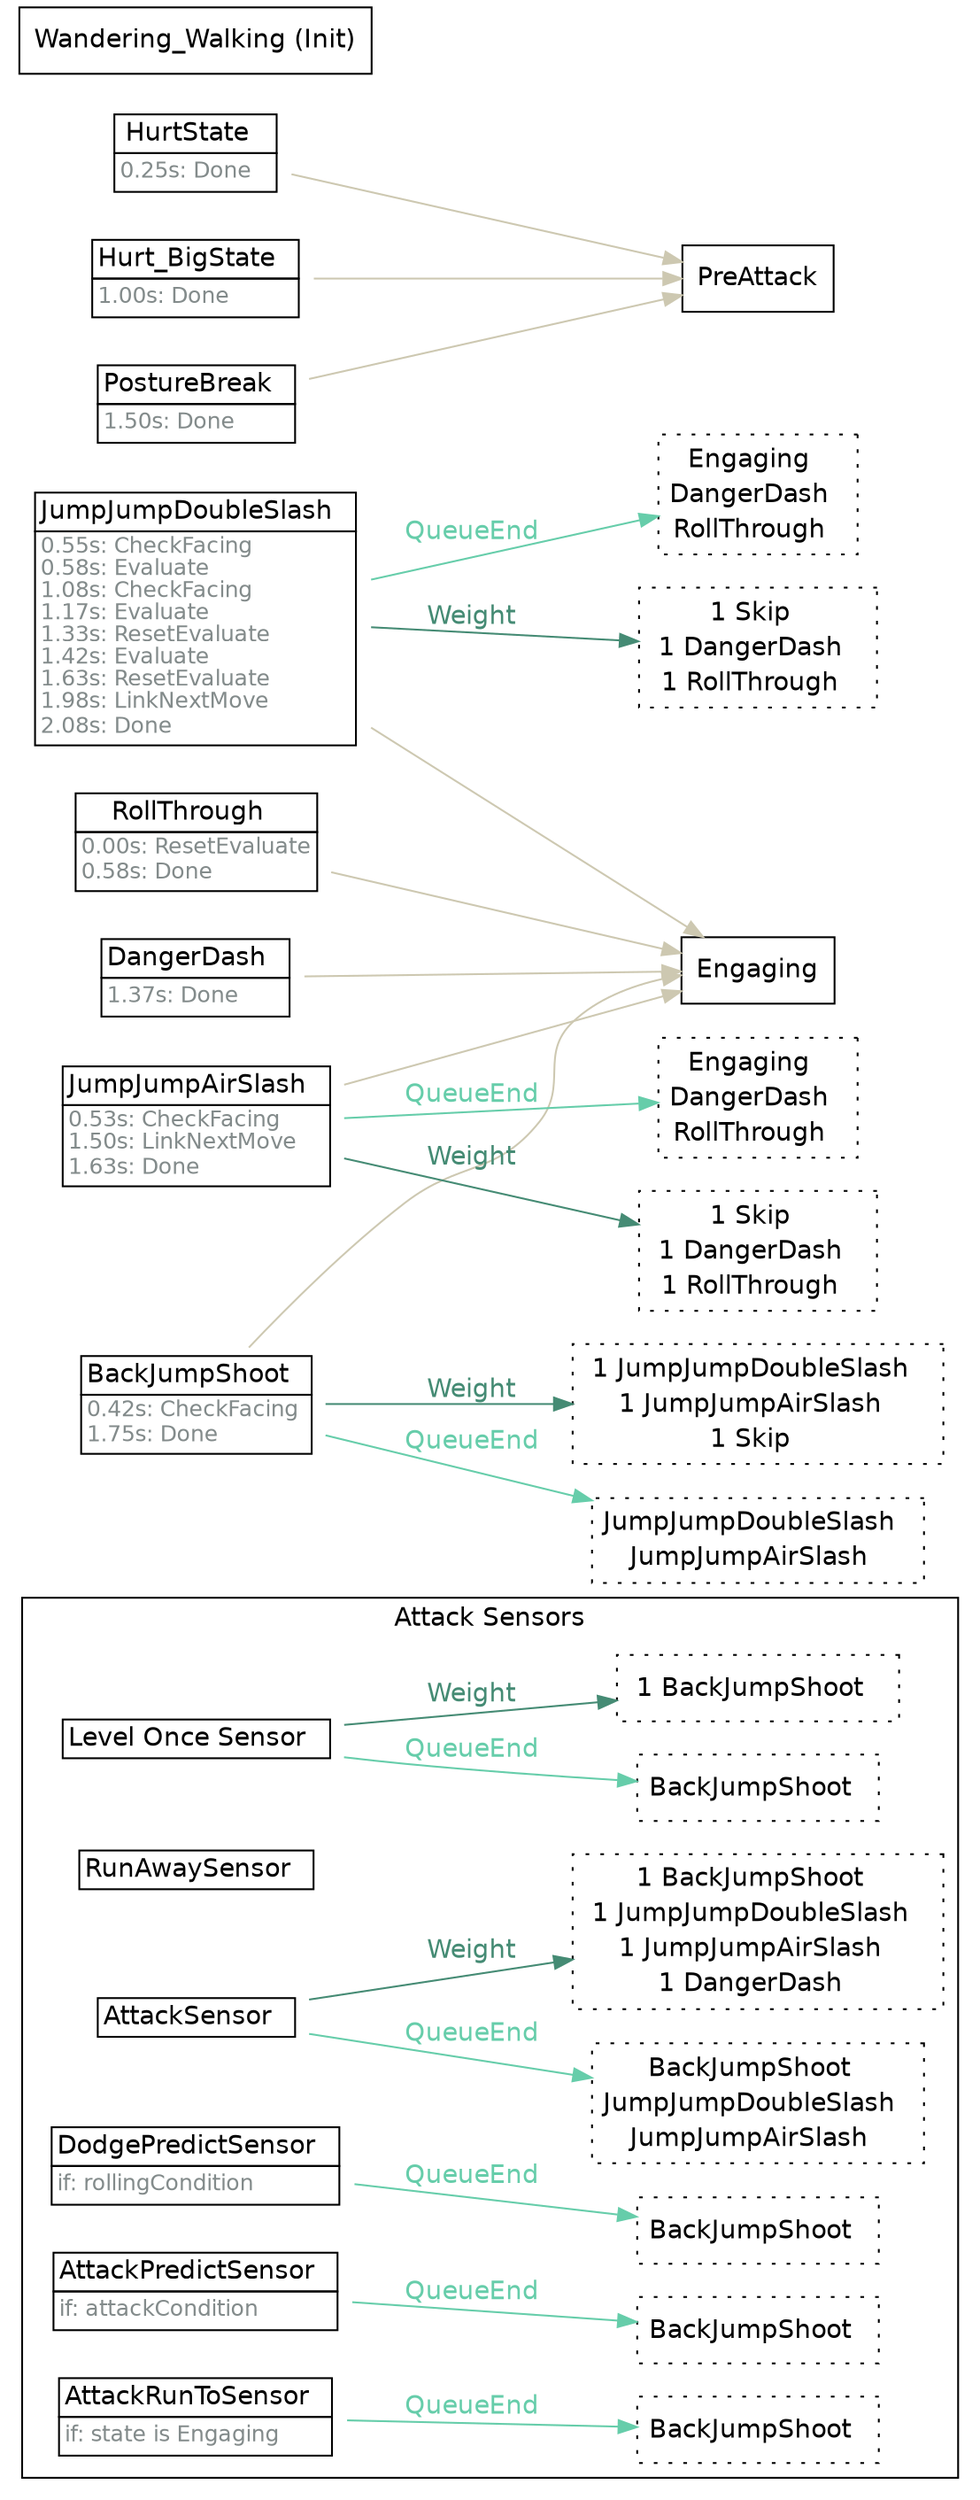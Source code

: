 strict digraph "Foo" {
	"rankdir"="LR";
	node ["shape"="box","fontname"="Helvetica"];
	edge ["fontname"="Helvetica"];
	subgraph "cluster_attacksensors" {
		"rank"="sink";
		"label"="Attack Sensors";
		"fontname"="Helvetica";
		"Level Once Sensor" ["shape"="plaintext","label"=<<TABLE border="0" cellspacing="0" cellborder="1" cellpadding="2"><TR><TD>Level Once Sensor  </TD></TR></TABLE>>]
		"Level Once Sensor_linked" ["shape"="box","style"="dotted","label"=<<TABLE border="0" cellspacing="0" cellborder="0" cellpadding="2"><TR><TD>BackJumpShoot  </TD></TR></TABLE>>,"margin"="0.05"]
		"Level Once Sensor" -> "Level Once Sensor_linked"  ["label"="QueueEnd","color"="aquamarine3","fontcolor"="aquamarine3"]
		"Level Once Sensor_weight" ["shape"="box","style"="dotted","label"=<<TABLE border="0" cellspacing="0" cellborder="0" cellpadding="2"><TR><TD>1 BackJumpShoot  </TD></TR></TABLE>>]
		"Level Once Sensor" -> "Level Once Sensor_weight"  ["label"="Weight","color"="aquamarine4","fontcolor"="aquamarine4"]
		"RunAwaySensor" ["shape"="plaintext","label"=<<TABLE border="0" cellspacing="0" cellborder="1" cellpadding="2"><TR><TD>RunAwaySensor  </TD></TR></TABLE>>]
		"AttackSensor" ["shape"="plaintext","label"=<<TABLE border="0" cellspacing="0" cellborder="1" cellpadding="2"><TR><TD>AttackSensor  </TD></TR></TABLE>>]
		"AttackSensor_linked" ["shape"="box","style"="dotted","label"=<<TABLE border="0" cellspacing="0" cellborder="0" cellpadding="2"><TR><TD>BackJumpShoot  </TD></TR><TR><TD>JumpJumpDoubleSlash  </TD></TR><TR><TD>JumpJumpAirSlash  </TD></TR></TABLE>>,"margin"="0.05"]
		"AttackSensor" -> "AttackSensor_linked"  ["label"="QueueEnd","color"="aquamarine3","fontcolor"="aquamarine3"]
		"AttackSensor_weight" ["shape"="box","style"="dotted","label"=<<TABLE border="0" cellspacing="0" cellborder="0" cellpadding="2"><TR><TD>1 BackJumpShoot  </TD></TR><TR><TD>1 JumpJumpDoubleSlash  </TD></TR><TR><TD>1 JumpJumpAirSlash  </TD></TR><TR><TD>1 DangerDash  </TD></TR></TABLE>>]
		"AttackSensor" -> "AttackSensor_weight"  ["label"="Weight","color"="aquamarine4","fontcolor"="aquamarine4"]
		"DodgePredictSensor" ["shape"="plaintext","label"=<<TABLE border="0" cellspacing="0" cellborder="1" cellpadding="2"><TR><TD>DodgePredictSensor  </TD></TR><TR><TD align="left" balign="left"><FONT point-size="12" color="azure4">if: rollingCondition</FONT>  </TD></TR></TABLE>>]
		"DodgePredictSensor_linked" ["shape"="box","style"="dotted","label"=<<TABLE border="0" cellspacing="0" cellborder="0" cellpadding="2"><TR><TD>BackJumpShoot  </TD></TR></TABLE>>,"margin"="0.05"]
		"DodgePredictSensor" -> "DodgePredictSensor_linked"  ["label"="QueueEnd","color"="aquamarine3","fontcolor"="aquamarine3"]
		"AttackPredictSensor" ["shape"="plaintext","label"=<<TABLE border="0" cellspacing="0" cellborder="1" cellpadding="2"><TR><TD>AttackPredictSensor  </TD></TR><TR><TD align="left" balign="left"><FONT point-size="12" color="azure4">if: attackCondition</FONT>  </TD></TR></TABLE>>]
		"AttackPredictSensor_linked" ["shape"="box","style"="dotted","label"=<<TABLE border="0" cellspacing="0" cellborder="0" cellpadding="2"><TR><TD>BackJumpShoot  </TD></TR></TABLE>>,"margin"="0.05"]
		"AttackPredictSensor" -> "AttackPredictSensor_linked"  ["label"="QueueEnd","color"="aquamarine3","fontcolor"="aquamarine3"]
		"AttackRunToSensor" ["shape"="plaintext","label"=<<TABLE border="0" cellspacing="0" cellborder="1" cellpadding="2"><TR><TD>AttackRunToSensor  </TD></TR><TR><TD align="left" balign="left"><FONT point-size="12" color="azure4">if: state is Engaging</FONT>  </TD></TR></TABLE>>]
		"AttackRunToSensor_linked" ["shape"="box","style"="dotted","label"=<<TABLE border="0" cellspacing="0" cellborder="0" cellpadding="2"><TR><TD>BackJumpShoot  </TD></TR></TABLE>>,"margin"="0.05"]
		"AttackRunToSensor" -> "AttackRunToSensor_linked"  ["label"="QueueEnd","color"="aquamarine3","fontcolor"="aquamarine3"]
	}
	
	"BackJumpShoot" -> "Engaging"  ["color"="cornsilk3","fontcolor"="cornsilk3"]
	"BackJumpShoot_linked" ["shape"="box","style"="dotted","label"=<<TABLE border="0" cellspacing="0" cellborder="0" cellpadding="2"><TR><TD>JumpJumpDoubleSlash  </TD></TR><TR><TD>JumpJumpAirSlash  </TD></TR></TABLE>>,"margin"="0.05"]
	"BackJumpShoot" -> "BackJumpShoot_linked"  ["label"="QueueEnd","color"="aquamarine3","fontcolor"="aquamarine3"]
	"BackJumpShoot_weight" ["shape"="box","style"="dotted","label"=<<TABLE border="0" cellspacing="0" cellborder="0" cellpadding="2"><TR><TD>1 JumpJumpDoubleSlash  </TD></TR><TR><TD>1 JumpJumpAirSlash  </TD></TR><TR><TD>1 Skip  </TD></TR></TABLE>>]
	"BackJumpShoot" -> "BackJumpShoot_weight"  ["label"="Weight","color"="aquamarine4","fontcolor"="aquamarine4"]
	"BackJumpShoot" ["shape"="plaintext","label"=<<TABLE border="0" cellspacing="0" cellborder="1" cellpadding="2"><TR><TD>BackJumpShoot  </TD></TR><TR><TD align="left" balign="left"><FONT point-size="12" color="azure4">0.42s: CheckFacing<br/>1.75s: Done</FONT>  </TD></TR></TABLE>>]
	"JumpJumpDoubleSlash" -> "Engaging"  ["color"="cornsilk3","fontcolor"="cornsilk3"]
	"JumpJumpDoubleSlash_linked" ["shape"="box","style"="dotted","label"=<<TABLE border="0" cellspacing="0" cellborder="0" cellpadding="2"><TR><TD>Engaging  </TD></TR><TR><TD>DangerDash  </TD></TR><TR><TD>RollThrough  </TD></TR></TABLE>>,"margin"="0.05"]
	"JumpJumpDoubleSlash" -> "JumpJumpDoubleSlash_linked"  ["label"="QueueEnd","color"="aquamarine3","fontcolor"="aquamarine3"]
	"JumpJumpDoubleSlash_weight" ["shape"="box","style"="dotted","label"=<<TABLE border="0" cellspacing="0" cellborder="0" cellpadding="2"><TR><TD>1 Skip  </TD></TR><TR><TD>1 DangerDash  </TD></TR><TR><TD>1 RollThrough  </TD></TR></TABLE>>]
	"JumpJumpDoubleSlash" -> "JumpJumpDoubleSlash_weight"  ["label"="Weight","color"="aquamarine4","fontcolor"="aquamarine4"]
	"JumpJumpDoubleSlash" ["shape"="plaintext","label"=<<TABLE border="0" cellspacing="0" cellborder="1" cellpadding="2"><TR><TD>JumpJumpDoubleSlash  </TD></TR><TR><TD align="left" balign="left"><FONT point-size="12" color="azure4">0.55s: CheckFacing<br/>0.58s: Evaluate<br/>1.08s: CheckFacing<br/>1.17s: Evaluate<br/>1.33s: ResetEvaluate<br/>1.42s: Evaluate<br/>1.63s: ResetEvaluate<br/>1.98s: LinkNextMove<br/>2.08s: Done</FONT>  </TD></TR></TABLE>>]
	"JumpJumpAirSlash" -> "Engaging"  ["color"="cornsilk3","fontcolor"="cornsilk3"]
	"JumpJumpAirSlash_linked" ["shape"="box","style"="dotted","label"=<<TABLE border="0" cellspacing="0" cellborder="0" cellpadding="2"><TR><TD>Engaging  </TD></TR><TR><TD>DangerDash  </TD></TR><TR><TD>RollThrough  </TD></TR></TABLE>>,"margin"="0.05"]
	"JumpJumpAirSlash" -> "JumpJumpAirSlash_linked"  ["label"="QueueEnd","color"="aquamarine3","fontcolor"="aquamarine3"]
	"JumpJumpAirSlash_weight" ["shape"="box","style"="dotted","label"=<<TABLE border="0" cellspacing="0" cellborder="0" cellpadding="2"><TR><TD>1 Skip  </TD></TR><TR><TD>1 DangerDash  </TD></TR><TR><TD>1 RollThrough  </TD></TR></TABLE>>]
	"JumpJumpAirSlash" -> "JumpJumpAirSlash_weight"  ["label"="Weight","color"="aquamarine4","fontcolor"="aquamarine4"]
	"JumpJumpAirSlash" ["shape"="plaintext","label"=<<TABLE border="0" cellspacing="0" cellborder="1" cellpadding="2"><TR><TD>JumpJumpAirSlash  </TD></TR><TR><TD align="left" balign="left"><FONT point-size="12" color="azure4">0.53s: CheckFacing<br/>1.50s: LinkNextMove<br/>1.63s: Done</FONT>  </TD></TR></TABLE>>]
	"DangerDash" -> "Engaging"  ["color"="cornsilk3","fontcolor"="cornsilk3"]
	"DangerDash" ["shape"="plaintext","label"=<<TABLE border="0" cellspacing="0" cellborder="1" cellpadding="2"><TR><TD>DangerDash  </TD></TR><TR><TD align="left" balign="left"><FONT point-size="12" color="azure4">1.37s: Done</FONT>  </TD></TR></TABLE>>]
	"HurtState" -> "PreAttack"  ["color"="cornsilk3","fontcolor"="cornsilk3"]
	"HurtState" ["shape"="plaintext","label"=<<TABLE border="0" cellspacing="0" cellborder="1" cellpadding="2"><TR><TD>HurtState  </TD></TR><TR><TD align="left" balign="left"><FONT point-size="12" color="azure4">0.25s: Done</FONT>  </TD></TR></TABLE>>]
	"Hurt_BigState" -> "PreAttack"  ["color"="cornsilk3","fontcolor"="cornsilk3"]
	"Hurt_BigState" ["shape"="plaintext","label"=<<TABLE border="0" cellspacing="0" cellborder="1" cellpadding="2"><TR><TD>Hurt_BigState  </TD></TR><TR><TD align="left" balign="left"><FONT point-size="12" color="azure4">1.00s: Done</FONT>  </TD></TR></TABLE>>]
	"PostureBreak" -> "PreAttack"  ["color"="cornsilk3","fontcolor"="cornsilk3"]
	"PostureBreak" ["shape"="plaintext","label"=<<TABLE border="0" cellspacing="0" cellborder="1" cellpadding="2"><TR><TD>PostureBreak  </TD></TR><TR><TD align="left" balign="left"><FONT point-size="12" color="azure4">1.50s: Done</FONT>  </TD></TR></TABLE>>]
	"RollThrough" -> "Engaging"  ["color"="cornsilk3","fontcolor"="cornsilk3"]
	"RollThrough" ["shape"="plaintext","label"=<<TABLE border="0" cellspacing="0" cellborder="1" cellpadding="2"><TR><TD>RollThrough  </TD></TR><TR><TD align="left" balign="left"><FONT point-size="12" color="azure4">0.00s: ResetEvaluate<br/>0.58s: Done</FONT>  </TD></TR></TABLE>>]
	"Wandering_Walking" ["label"="Wandering_Walking (Init)"]
}

